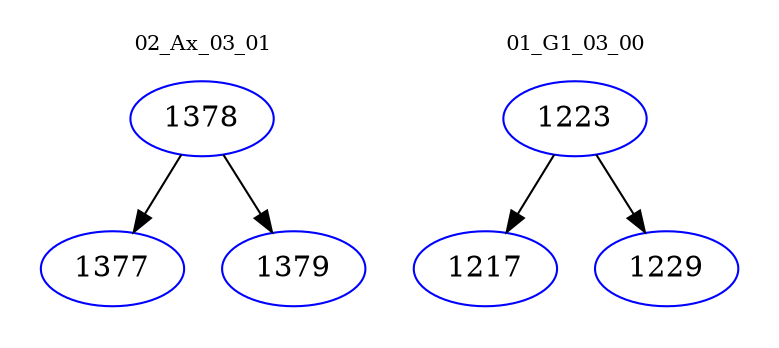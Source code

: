 digraph{
subgraph cluster_0 {
color = white
label = "02_Ax_03_01";
fontsize=10;
T0_1378 [label="1378", color="blue"]
T0_1378 -> T0_1377 [color="black"]
T0_1377 [label="1377", color="blue"]
T0_1378 -> T0_1379 [color="black"]
T0_1379 [label="1379", color="blue"]
}
subgraph cluster_1 {
color = white
label = "01_G1_03_00";
fontsize=10;
T1_1223 [label="1223", color="blue"]
T1_1223 -> T1_1217 [color="black"]
T1_1217 [label="1217", color="blue"]
T1_1223 -> T1_1229 [color="black"]
T1_1229 [label="1229", color="blue"]
}
}
